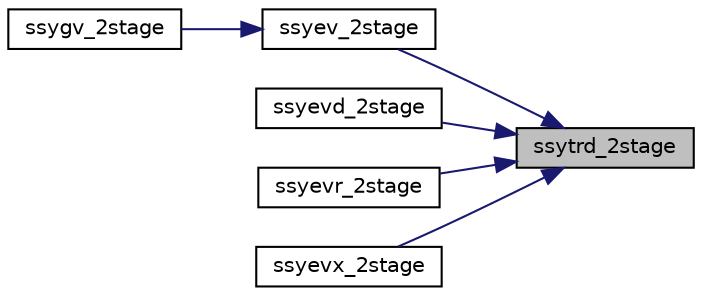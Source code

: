 digraph "ssytrd_2stage"
{
 // LATEX_PDF_SIZE
  edge [fontname="Helvetica",fontsize="10",labelfontname="Helvetica",labelfontsize="10"];
  node [fontname="Helvetica",fontsize="10",shape=record];
  rankdir="RL";
  Node1 [label="ssytrd_2stage",height=0.2,width=0.4,color="black", fillcolor="grey75", style="filled", fontcolor="black",tooltip="SSYTRD_2STAGE"];
  Node1 -> Node2 [dir="back",color="midnightblue",fontsize="10",style="solid",fontname="Helvetica"];
  Node2 [label="ssyev_2stage",height=0.2,width=0.4,color="black", fillcolor="white", style="filled",URL="$ssyev__2stage_8f.html#a2d0b53eb79e43d7059fc80365ec517e9",tooltip="SSYEV_2STAGE computes the eigenvalues and, optionally, the left and/or right eigenvectors for SY matr..."];
  Node2 -> Node3 [dir="back",color="midnightblue",fontsize="10",style="solid",fontname="Helvetica"];
  Node3 [label="ssygv_2stage",height=0.2,width=0.4,color="black", fillcolor="white", style="filled",URL="$ssygv__2stage_8f.html#a6eaf17f1551477fc438915c8ada67abc",tooltip="SSYGV_2STAGE"];
  Node1 -> Node4 [dir="back",color="midnightblue",fontsize="10",style="solid",fontname="Helvetica"];
  Node4 [label="ssyevd_2stage",height=0.2,width=0.4,color="black", fillcolor="white", style="filled",URL="$ssyevd__2stage_8f.html#a183409fcfe0ad42c2a976c352e077850",tooltip="SSYEVD_2STAGE computes the eigenvalues and, optionally, the left and/or right eigenvectors for SY mat..."];
  Node1 -> Node5 [dir="back",color="midnightblue",fontsize="10",style="solid",fontname="Helvetica"];
  Node5 [label="ssyevr_2stage",height=0.2,width=0.4,color="black", fillcolor="white", style="filled",URL="$ssyevr__2stage_8f.html#acdcfccbd51404d755a5b08c188d74a6f",tooltip="SSYEVR_2STAGE computes the eigenvalues and, optionally, the left and/or right eigenvectors for SY mat..."];
  Node1 -> Node6 [dir="back",color="midnightblue",fontsize="10",style="solid",fontname="Helvetica"];
  Node6 [label="ssyevx_2stage",height=0.2,width=0.4,color="black", fillcolor="white", style="filled",URL="$ssyevx__2stage_8f.html#ade5afd3e65add6bc3ba047203a98602f",tooltip="SSYEVX_2STAGE computes the eigenvalues and, optionally, the left and/or right eigenvectors for SY mat..."];
}
